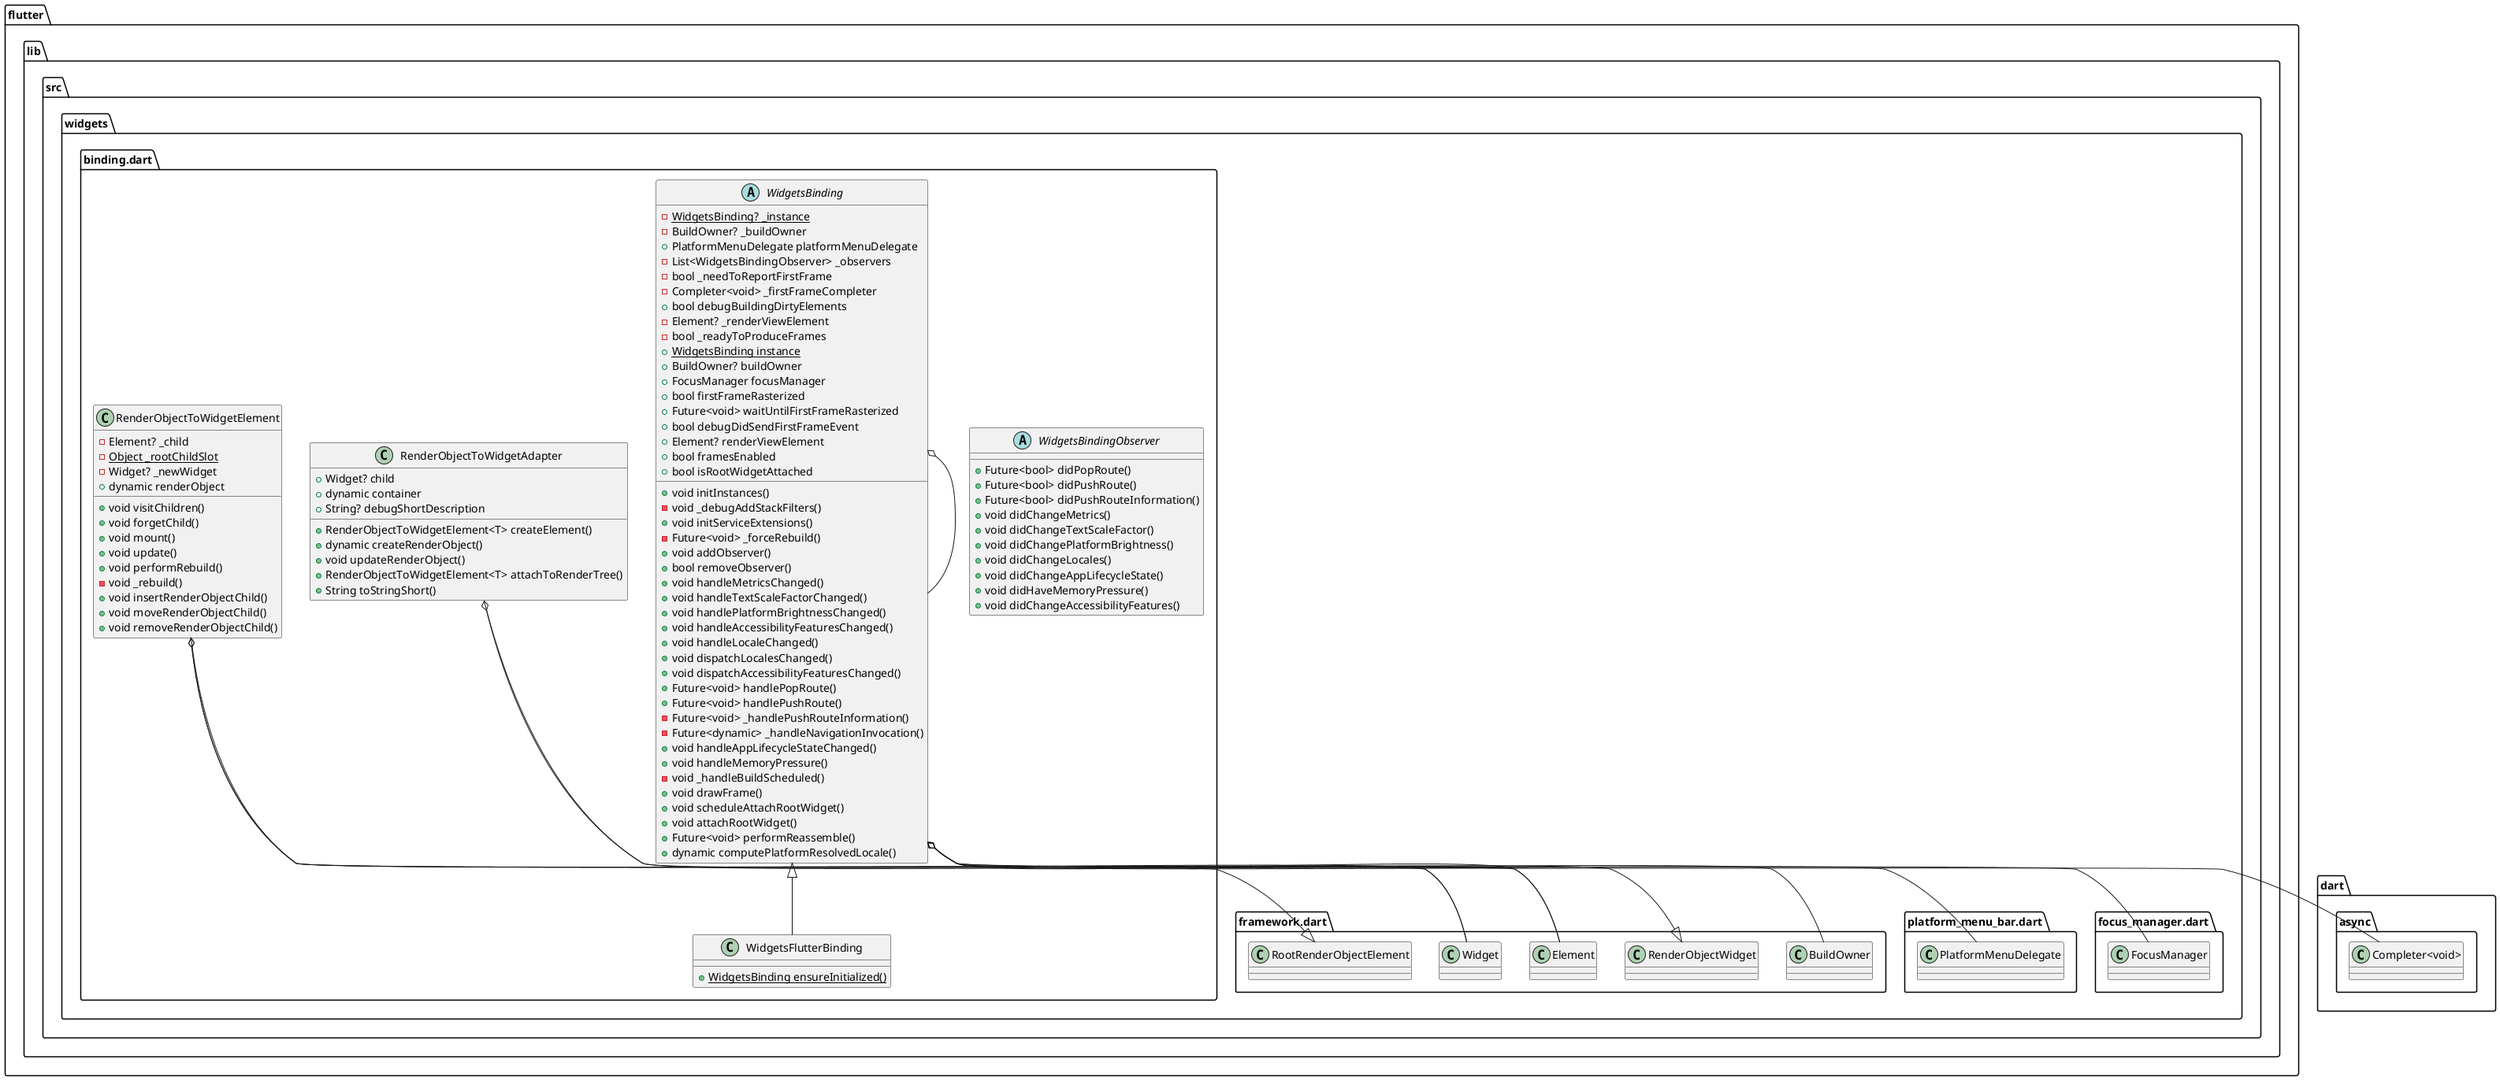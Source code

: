 @startuml
set namespaceSeparator ::

abstract class "flutter::lib::src::widgets::binding.dart::WidgetsBindingObserver" {
  +Future<bool> didPopRoute()
  +Future<bool> didPushRoute()
  +Future<bool> didPushRouteInformation()
  +void didChangeMetrics()
  +void didChangeTextScaleFactor()
  +void didChangePlatformBrightness()
  +void didChangeLocales()
  +void didChangeAppLifecycleState()
  +void didHaveMemoryPressure()
  +void didChangeAccessibilityFeatures()
}

class "flutter::lib::src::widgets::binding.dart::RenderObjectToWidgetAdapter" {
  +Widget? child
  +dynamic container
  +String? debugShortDescription
  +RenderObjectToWidgetElement<T> createElement()
  +dynamic createRenderObject()
  +void updateRenderObject()
  +RenderObjectToWidgetElement<T> attachToRenderTree()
  +String toStringShort()
}

"flutter::lib::src::widgets::binding.dart::RenderObjectToWidgetAdapter" o-- "flutter::lib::src::widgets::framework.dart::Widget"
"flutter::lib::src::widgets::framework.dart::RenderObjectWidget" <|-- "flutter::lib::src::widgets::binding.dart::RenderObjectToWidgetAdapter"

class "flutter::lib::src::widgets::binding.dart::RenderObjectToWidgetElement" {
  -Element? _child
  {static} -Object _rootChildSlot
  -Widget? _newWidget
  +dynamic renderObject
  +void visitChildren()
  +void forgetChild()
  +void mount()
  +void update()
  +void performRebuild()
  -void _rebuild()
  +void insertRenderObjectChild()
  +void moveRenderObjectChild()
  +void removeRenderObjectChild()
}

"flutter::lib::src::widgets::binding.dart::RenderObjectToWidgetElement" o-- "flutter::lib::src::widgets::framework.dart::Element"
"flutter::lib::src::widgets::binding.dart::RenderObjectToWidgetElement" o-- "flutter::lib::src::widgets::framework.dart::Widget"
"flutter::lib::src::widgets::framework.dart::RootRenderObjectElement" <|-- "flutter::lib::src::widgets::binding.dart::RenderObjectToWidgetElement"

class "flutter::lib::src::widgets::binding.dart::WidgetsFlutterBinding" {
  {static} +WidgetsBinding ensureInitialized()
}

"flutter::lib::src::widgets::binding.dart::WidgetsBinding" <|-- "flutter::lib::src::widgets::binding.dart::WidgetsFlutterBinding"

abstract class "flutter::lib::src::widgets::binding.dart::WidgetsBinding" {
  {static} -WidgetsBinding? _instance
  -BuildOwner? _buildOwner
  +PlatformMenuDelegate platformMenuDelegate
  -List<WidgetsBindingObserver> _observers
  -bool _needToReportFirstFrame
  -Completer<void> _firstFrameCompleter
  +bool debugBuildingDirtyElements
  -Element? _renderViewElement
  -bool _readyToProduceFrames
  {static} +WidgetsBinding instance
  +BuildOwner? buildOwner
  +FocusManager focusManager
  +bool firstFrameRasterized
  +Future<void> waitUntilFirstFrameRasterized
  +bool debugDidSendFirstFrameEvent
  +Element? renderViewElement
  +bool framesEnabled
  +bool isRootWidgetAttached
  +void initInstances()
  -void _debugAddStackFilters()
  +void initServiceExtensions()
  -Future<void> _forceRebuild()
  +void addObserver()
  +bool removeObserver()
  +void handleMetricsChanged()
  +void handleTextScaleFactorChanged()
  +void handlePlatformBrightnessChanged()
  +void handleAccessibilityFeaturesChanged()
  +void handleLocaleChanged()
  +void dispatchLocalesChanged()
  +void dispatchAccessibilityFeaturesChanged()
  +Future<void> handlePopRoute()
  +Future<void> handlePushRoute()
  -Future<void> _handlePushRouteInformation()
  -Future<dynamic> _handleNavigationInvocation()
  +void handleAppLifecycleStateChanged()
  +void handleMemoryPressure()
  -void _handleBuildScheduled()
  +void drawFrame()
  +void scheduleAttachRootWidget()
  +void attachRootWidget()
  +Future<void> performReassemble()
  +dynamic computePlatformResolvedLocale()
}

"flutter::lib::src::widgets::binding.dart::WidgetsBinding" o-- "flutter::lib::src::widgets::binding.dart::WidgetsBinding"
"flutter::lib::src::widgets::binding.dart::WidgetsBinding" o-- "flutter::lib::src::widgets::framework.dart::BuildOwner"
"flutter::lib::src::widgets::binding.dart::WidgetsBinding" o-- "flutter::lib::src::widgets::platform_menu_bar.dart::PlatformMenuDelegate"
"flutter::lib::src::widgets::binding.dart::WidgetsBinding" o-- "dart::async::Completer<void>"
"flutter::lib::src::widgets::binding.dart::WidgetsBinding" o-- "flutter::lib::src::widgets::framework.dart::Element"
"flutter::lib::src::widgets::binding.dart::WidgetsBinding" o-- "flutter::lib::src::widgets::focus_manager.dart::FocusManager"


@enduml